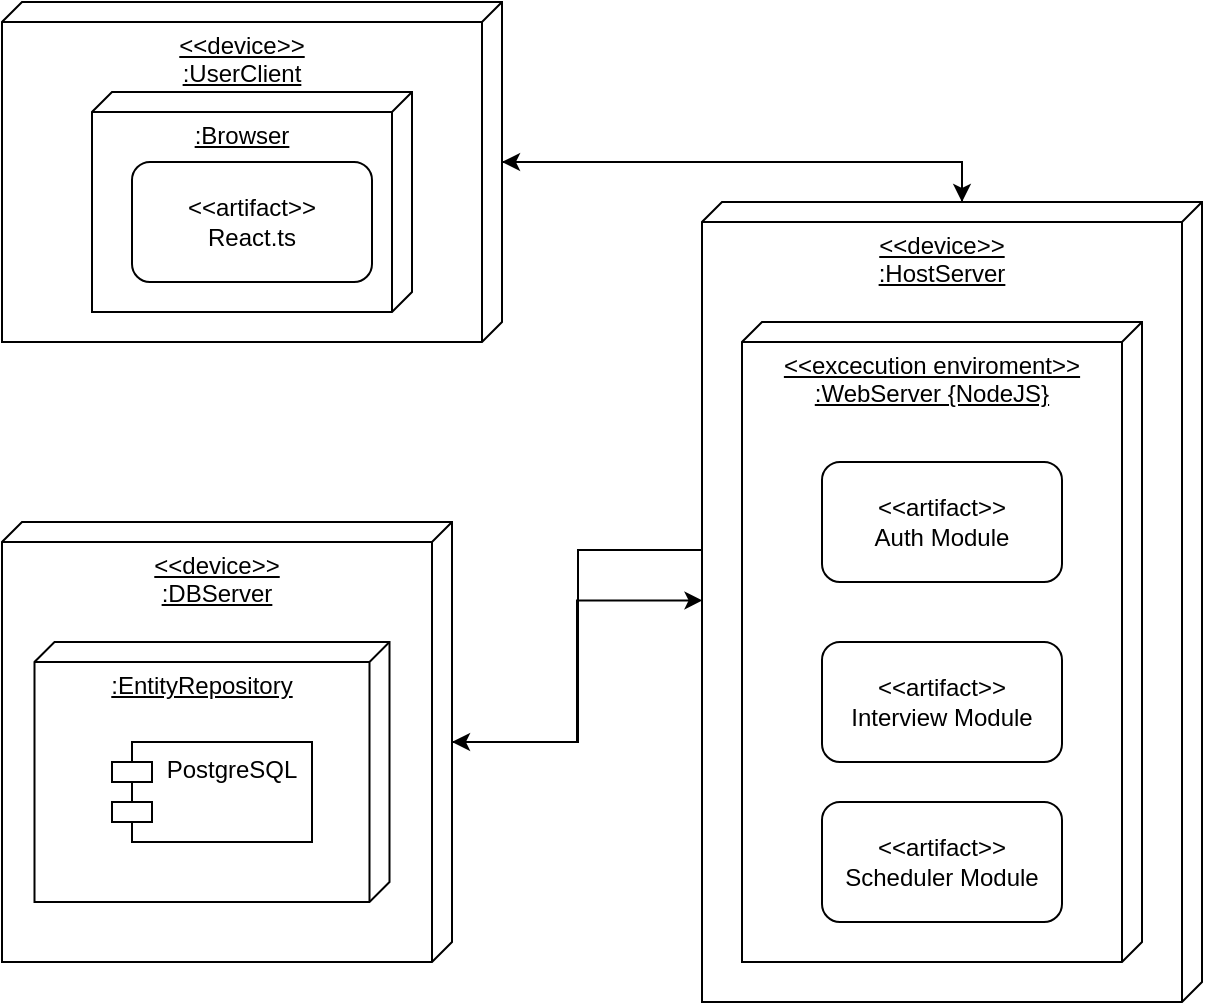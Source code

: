 <mxfile version="21.2.1" type="github">
  <diagram name="Сторінка-1" id="VIs9Ypq6vh0JkyxJYe2f">
    <mxGraphModel dx="1366" dy="750" grid="1" gridSize="10" guides="1" tooltips="1" connect="1" arrows="1" fold="1" page="1" pageScale="1" pageWidth="827" pageHeight="1169" math="0" shadow="0">
      <root>
        <mxCell id="0" />
        <mxCell id="1" parent="0" />
        <mxCell id="NHtIoTTWPiNgL2e_DlBW-22" style="edgeStyle=orthogonalEdgeStyle;rounded=0;orthogonalLoop=1;jettySize=auto;html=1;entryX=0.498;entryY=0.999;entryDx=0;entryDy=0;entryPerimeter=0;" edge="1" parent="1" source="NHtIoTTWPiNgL2e_DlBW-18" target="NHtIoTTWPiNgL2e_DlBW-7">
          <mxGeometry relative="1" as="geometry" />
        </mxCell>
        <mxCell id="NHtIoTTWPiNgL2e_DlBW-18" value="&amp;lt;&amp;lt;device&amp;gt;&amp;gt;&lt;br&gt;:DBServer" style="verticalAlign=top;align=center;spacingTop=8;spacingLeft=2;spacingRight=12;shape=cube;size=10;direction=south;fontStyle=4;html=1;whiteSpace=wrap;" vertex="1" parent="1">
          <mxGeometry x="160" y="530" width="225" height="220" as="geometry" />
        </mxCell>
        <mxCell id="NHtIoTTWPiNgL2e_DlBW-17" value=":EntityRepository" style="verticalAlign=top;align=center;spacingTop=8;spacingLeft=2;spacingRight=12;shape=cube;size=10;direction=south;fontStyle=4;html=1;whiteSpace=wrap;" vertex="1" parent="1">
          <mxGeometry x="176.25" y="590" width="177.5" height="130" as="geometry" />
        </mxCell>
        <mxCell id="NHtIoTTWPiNgL2e_DlBW-23" style="edgeStyle=orthogonalEdgeStyle;rounded=0;orthogonalLoop=1;jettySize=auto;html=1;entryX=0;entryY=0;entryDx=0;entryDy=120;entryPerimeter=0;" edge="1" parent="1" source="NHtIoTTWPiNgL2e_DlBW-4" target="NHtIoTTWPiNgL2e_DlBW-7">
          <mxGeometry relative="1" as="geometry">
            <Array as="points">
              <mxPoint x="640" y="350" />
            </Array>
          </mxGeometry>
        </mxCell>
        <mxCell id="NHtIoTTWPiNgL2e_DlBW-4" value="&amp;lt;&amp;lt;device&amp;gt;&amp;gt;&lt;br&gt;:UserClient" style="verticalAlign=top;align=center;spacingTop=8;spacingLeft=2;spacingRight=12;shape=cube;size=10;direction=south;fontStyle=4;html=1;whiteSpace=wrap;" vertex="1" parent="1">
          <mxGeometry x="160" y="270" width="250" height="170" as="geometry" />
        </mxCell>
        <mxCell id="NHtIoTTWPiNgL2e_DlBW-5" value=":Browser" style="verticalAlign=top;align=center;spacingTop=8;spacingLeft=2;spacingRight=12;shape=cube;size=10;direction=south;fontStyle=4;html=1;whiteSpace=wrap;" vertex="1" parent="1">
          <mxGeometry x="205" y="315" width="160" height="110" as="geometry" />
        </mxCell>
        <mxCell id="NHtIoTTWPiNgL2e_DlBW-6" value="&amp;lt;&amp;lt;artifact&amp;gt;&amp;gt;&lt;br&gt;React.ts" style="rounded=1;whiteSpace=wrap;html=1;" vertex="1" parent="1">
          <mxGeometry x="225" y="350" width="120" height="60" as="geometry" />
        </mxCell>
        <mxCell id="NHtIoTTWPiNgL2e_DlBW-21" style="edgeStyle=orthogonalEdgeStyle;rounded=0;orthogonalLoop=1;jettySize=auto;html=1;" edge="1" parent="1">
          <mxGeometry relative="1" as="geometry">
            <mxPoint x="510" y="544.006" as="sourcePoint" />
            <mxPoint x="385" y="640" as="targetPoint" />
            <Array as="points">
              <mxPoint x="448" y="544" />
              <mxPoint x="448" y="640" />
              <mxPoint x="385" y="640" />
            </Array>
          </mxGeometry>
        </mxCell>
        <mxCell id="NHtIoTTWPiNgL2e_DlBW-24" style="edgeStyle=orthogonalEdgeStyle;rounded=0;orthogonalLoop=1;jettySize=auto;html=1;entryX=0;entryY=0;entryDx=80;entryDy=0;entryPerimeter=0;" edge="1" parent="1" source="NHtIoTTWPiNgL2e_DlBW-7" target="NHtIoTTWPiNgL2e_DlBW-4">
          <mxGeometry relative="1" as="geometry">
            <Array as="points">
              <mxPoint x="640" y="350" />
            </Array>
          </mxGeometry>
        </mxCell>
        <mxCell id="NHtIoTTWPiNgL2e_DlBW-7" value="&amp;lt;&amp;lt;device&amp;gt;&amp;gt;&lt;br&gt;:HostServer" style="verticalAlign=top;align=center;spacingTop=8;spacingLeft=2;spacingRight=12;shape=cube;size=10;direction=south;fontStyle=4;html=1;whiteSpace=wrap;" vertex="1" parent="1">
          <mxGeometry x="510" y="370" width="250" height="400" as="geometry" />
        </mxCell>
        <mxCell id="NHtIoTTWPiNgL2e_DlBW-8" value="&amp;lt;&amp;lt;excecution enviroment&amp;gt;&amp;gt;&lt;br&gt;:WebServer {NodeJS}" style="verticalAlign=top;align=center;spacingTop=8;spacingLeft=2;spacingRight=12;shape=cube;size=10;direction=south;fontStyle=4;html=1;whiteSpace=wrap;" vertex="1" parent="1">
          <mxGeometry x="530" y="430" width="200" height="320" as="geometry" />
        </mxCell>
        <mxCell id="NHtIoTTWPiNgL2e_DlBW-10" value="PostgreSQL" style="shape=module;align=left;spacingLeft=20;align=center;verticalAlign=top;whiteSpace=wrap;html=1;" vertex="1" parent="1">
          <mxGeometry x="215" y="640" width="100" height="50" as="geometry" />
        </mxCell>
        <mxCell id="NHtIoTTWPiNgL2e_DlBW-19" value="&amp;lt;&amp;lt;artifact&amp;gt;&amp;gt;&lt;br&gt;Auth Module" style="rounded=1;whiteSpace=wrap;html=1;" vertex="1" parent="1">
          <mxGeometry x="570" y="500" width="120" height="60" as="geometry" />
        </mxCell>
        <mxCell id="NHtIoTTWPiNgL2e_DlBW-20" value="&amp;lt;&amp;lt;artifact&amp;gt;&amp;gt;&lt;br&gt;Interview Module" style="rounded=1;whiteSpace=wrap;html=1;" vertex="1" parent="1">
          <mxGeometry x="570" y="590" width="120" height="60" as="geometry" />
        </mxCell>
        <mxCell id="NHtIoTTWPiNgL2e_DlBW-25" value="&amp;lt;&amp;lt;artifact&amp;gt;&amp;gt;&lt;br&gt;Scheduler Module" style="rounded=1;whiteSpace=wrap;html=1;" vertex="1" parent="1">
          <mxGeometry x="570" y="670" width="120" height="60" as="geometry" />
        </mxCell>
      </root>
    </mxGraphModel>
  </diagram>
</mxfile>
